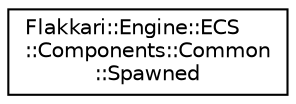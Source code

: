 digraph "Graphical Class Hierarchy"
{
 // LATEX_PDF_SIZE
  edge [fontname="Helvetica",fontsize="10",labelfontname="Helvetica",labelfontsize="10"];
  node [fontname="Helvetica",fontsize="10",shape=record];
  rankdir="LR";
  Node0 [label="Flakkari::Engine::ECS\l::Components::Common\l::Spawned",height=0.2,width=0.4,color="black", fillcolor="white", style="filled",URL="$d2/dfd/structFlakkari_1_1Engine_1_1ECS_1_1Components_1_1Common_1_1Spawned.html",tooltip="Spawned component for ECS entities that have a script attached to them."];
}
